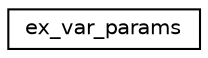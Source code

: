 digraph "Graphical Class Hierarchy"
{
  edge [fontname="Helvetica",fontsize="10",labelfontname="Helvetica",labelfontsize="10"];
  node [fontname="Helvetica",fontsize="10",shape=record];
  rankdir="LR";
  Node1 [label="ex_var_params",height=0.2,width=0.4,color="black", fillcolor="white", style="filled",URL="$structex__var__params.html"];
}
